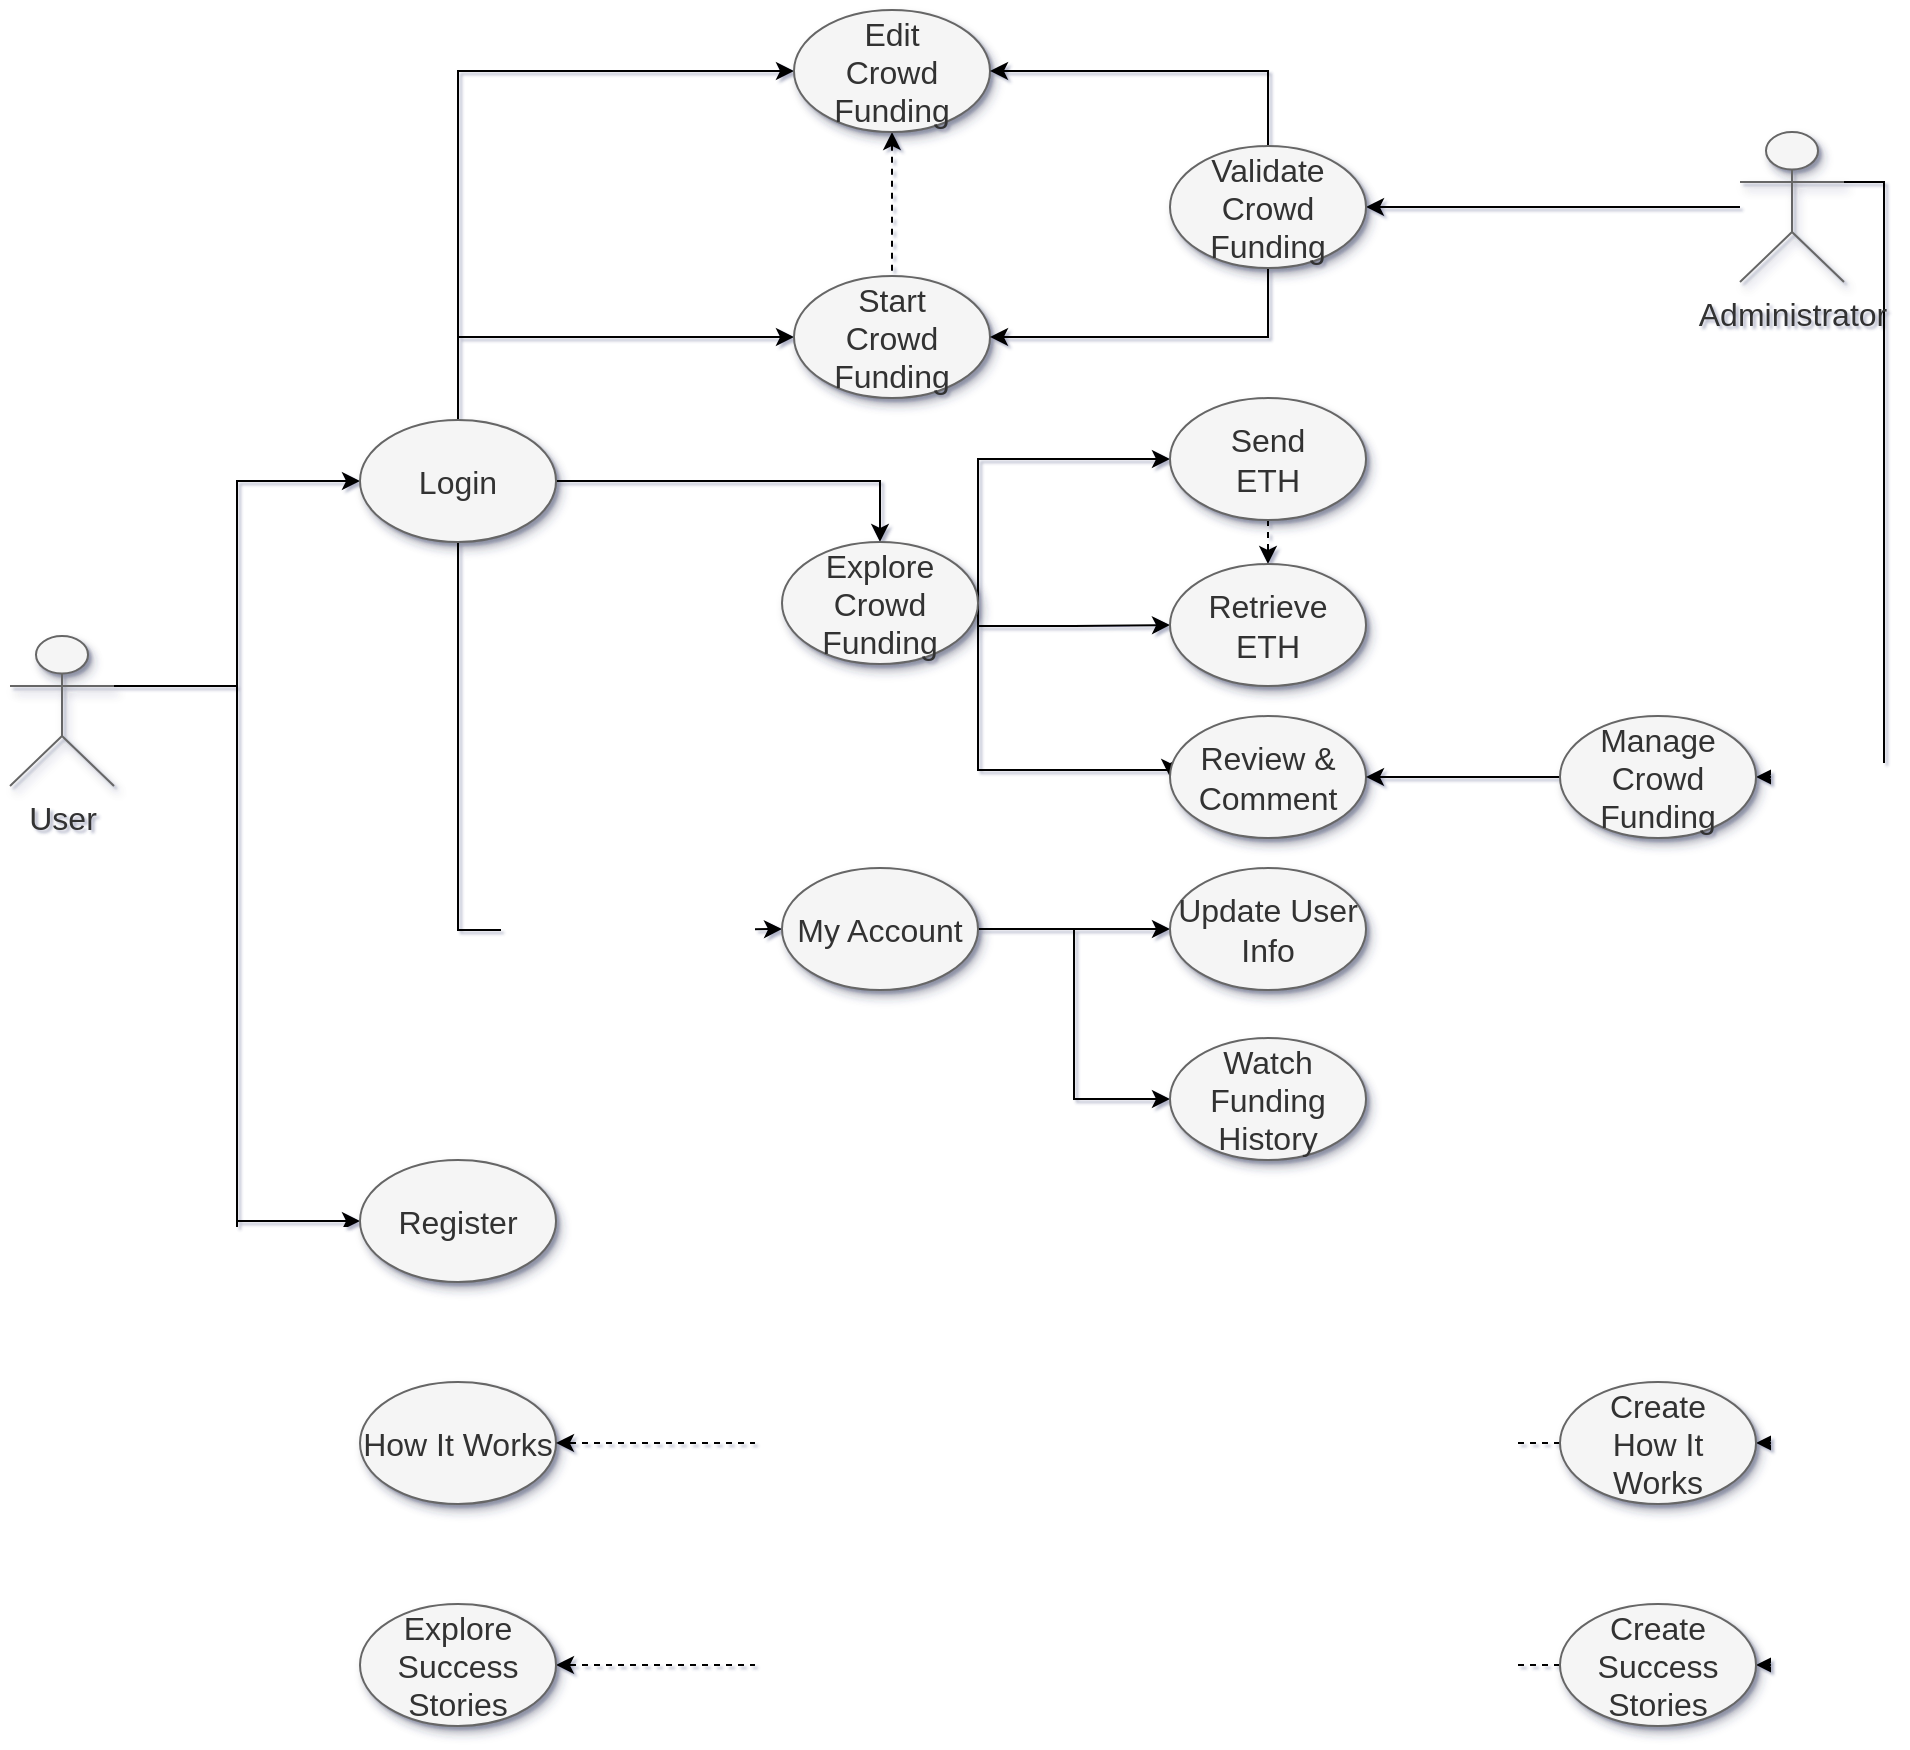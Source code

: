 <mxfile version="13.8.0" type="device"><diagram id="ZfFM8xLAVNNj1XXZY0Ia" name="Page-1"><mxGraphModel dx="1438" dy="948" grid="0" gridSize="10" guides="1" tooltips="1" connect="1" arrows="1" fold="1" page="0" pageScale="1" pageWidth="850" pageHeight="1100" math="0" shadow="1"><root><mxCell id="0"/><mxCell id="1" parent="0"/><mxCell id="OPFod578eXgT8bPSJPrq-62" style="edgeStyle=orthogonalEdgeStyle;rounded=0;orthogonalLoop=1;jettySize=auto;html=1;exitX=1;exitY=0.333;exitDx=0;exitDy=0;exitPerimeter=0;entryX=0;entryY=0.5;entryDx=0;entryDy=0;endArrow=classic;endFill=1;" edge="1" parent="1" source="OPFod578eXgT8bPSJPrq-4" target="OPFod578eXgT8bPSJPrq-6"><mxGeometry relative="1" as="geometry"/></mxCell><mxCell id="OPFod578eXgT8bPSJPrq-63" style="edgeStyle=orthogonalEdgeStyle;rounded=0;orthogonalLoop=1;jettySize=auto;html=1;exitX=1;exitY=0.333;exitDx=0;exitDy=0;exitPerimeter=0;entryX=0;entryY=0.5;entryDx=0;entryDy=0;endArrow=classic;endFill=1;" edge="1" parent="1" source="OPFod578eXgT8bPSJPrq-4" target="OPFod578eXgT8bPSJPrq-7"><mxGeometry relative="1" as="geometry"/></mxCell><mxCell id="OPFod578eXgT8bPSJPrq-64" style="edgeStyle=orthogonalEdgeStyle;rounded=0;orthogonalLoop=1;jettySize=auto;html=1;exitX=1;exitY=0.333;exitDx=0;exitDy=0;exitPerimeter=0;entryX=0;entryY=0.5;entryDx=0;entryDy=0;endArrow=classic;endFill=1;" edge="1" parent="1" source="OPFod578eXgT8bPSJPrq-4" target="OPFod578eXgT8bPSJPrq-60"><mxGeometry relative="1" as="geometry"/></mxCell><mxCell id="OPFod578eXgT8bPSJPrq-76" style="edgeStyle=orthogonalEdgeStyle;rounded=0;orthogonalLoop=1;jettySize=auto;html=1;exitX=1;exitY=0.333;exitDx=0;exitDy=0;exitPerimeter=0;entryX=0;entryY=0.5;entryDx=0;entryDy=0;startArrow=none;startFill=0;endArrow=classic;endFill=1;" edge="1" parent="1" source="OPFod578eXgT8bPSJPrq-4" target="OPFod578eXgT8bPSJPrq-74"><mxGeometry relative="1" as="geometry"/></mxCell><mxCell id="OPFod578eXgT8bPSJPrq-4" value="&lt;font style=&quot;font-size: 16px&quot;&gt;User&lt;/font&gt;" style="shape=umlActor;verticalLabelPosition=bottom;verticalAlign=top;html=1;outlineConnect=0;rounded=1;shadow=1;fillColor=#f5f5f5;strokeColor=#666666;fontColor=#333333;" vertex="1" parent="1"><mxGeometry x="-84" y="169" width="52" height="75" as="geometry"/></mxCell><mxCell id="OPFod578eXgT8bPSJPrq-27" style="edgeStyle=orthogonalEdgeStyle;rounded=0;orthogonalLoop=1;jettySize=auto;html=1;entryX=0.5;entryY=0;entryDx=0;entryDy=0;" edge="1" parent="1" source="OPFod578eXgT8bPSJPrq-6" target="OPFod578eXgT8bPSJPrq-15"><mxGeometry relative="1" as="geometry"/></mxCell><mxCell id="OPFod578eXgT8bPSJPrq-30" style="edgeStyle=orthogonalEdgeStyle;rounded=0;orthogonalLoop=1;jettySize=auto;html=1;entryX=0;entryY=0.5;entryDx=0;entryDy=0;" edge="1" parent="1" source="OPFod578eXgT8bPSJPrq-6" target="OPFod578eXgT8bPSJPrq-29"><mxGeometry relative="1" as="geometry"><Array as="points"><mxPoint x="140" y="316"/><mxPoint x="246" y="316"/></Array></mxGeometry></mxCell><mxCell id="OPFod578eXgT8bPSJPrq-49" style="edgeStyle=orthogonalEdgeStyle;rounded=0;orthogonalLoop=1;jettySize=auto;html=1;exitX=0.5;exitY=0;exitDx=0;exitDy=0;entryX=0;entryY=0.5;entryDx=0;entryDy=0;endArrow=classic;endFill=1;" edge="1" parent="1" source="OPFod578eXgT8bPSJPrq-6" target="OPFod578eXgT8bPSJPrq-40"><mxGeometry relative="1" as="geometry"/></mxCell><mxCell id="OPFod578eXgT8bPSJPrq-51" style="edgeStyle=orthogonalEdgeStyle;rounded=0;orthogonalLoop=1;jettySize=auto;html=1;exitX=0.5;exitY=0;exitDx=0;exitDy=0;entryX=0;entryY=0.5;entryDx=0;entryDy=0;endArrow=classic;endFill=1;" edge="1" parent="1" source="OPFod578eXgT8bPSJPrq-6" target="OPFod578eXgT8bPSJPrq-8"><mxGeometry relative="1" as="geometry"/></mxCell><mxCell id="OPFod578eXgT8bPSJPrq-6" value="&lt;font style=&quot;font-size: 16px&quot;&gt;Login&lt;/font&gt;" style="ellipse;whiteSpace=wrap;html=1;rounded=1;shadow=1;fillColor=#f5f5f5;strokeColor=#666666;fontColor=#333333;" vertex="1" parent="1"><mxGeometry x="91" y="61" width="98" height="61" as="geometry"/></mxCell><mxCell id="OPFod578eXgT8bPSJPrq-7" value="&lt;font style=&quot;font-size: 16px&quot;&gt;Register&lt;/font&gt;" style="ellipse;whiteSpace=wrap;html=1;rounded=1;shadow=1;fillColor=#f5f5f5;strokeColor=#666666;fontColor=#333333;" vertex="1" parent="1"><mxGeometry x="91" y="431" width="98" height="61" as="geometry"/></mxCell><mxCell id="OPFod578eXgT8bPSJPrq-8" value="&lt;span style=&quot;font-size: 16px&quot;&gt;Start&lt;br&gt;Crowd Funding&lt;br&gt;&lt;/span&gt;" style="ellipse;whiteSpace=wrap;html=1;rounded=1;shadow=1;fillColor=#f5f5f5;strokeColor=#666666;fontColor=#333333;" vertex="1" parent="1"><mxGeometry x="308" y="-11" width="98" height="61" as="geometry"/></mxCell><mxCell id="OPFod578eXgT8bPSJPrq-24" style="edgeStyle=orthogonalEdgeStyle;rounded=0;orthogonalLoop=1;jettySize=auto;html=1;entryX=0;entryY=0.5;entryDx=0;entryDy=0;" edge="1" parent="1" source="OPFod578eXgT8bPSJPrq-15" target="OPFod578eXgT8bPSJPrq-22"><mxGeometry relative="1" as="geometry"><Array as="points"><mxPoint x="400" y="81"/></Array></mxGeometry></mxCell><mxCell id="OPFod578eXgT8bPSJPrq-34" style="edgeStyle=orthogonalEdgeStyle;rounded=0;orthogonalLoop=1;jettySize=auto;html=1;exitX=1;exitY=0.5;exitDx=0;exitDy=0;entryX=0;entryY=0.5;entryDx=0;entryDy=0;" edge="1" parent="1" source="OPFod578eXgT8bPSJPrq-15" target="OPFod578eXgT8bPSJPrq-33"><mxGeometry relative="1" as="geometry"><Array as="points"><mxPoint x="400" y="164"/><mxPoint x="448" y="164"/></Array></mxGeometry></mxCell><mxCell id="OPFod578eXgT8bPSJPrq-35" style="edgeStyle=orthogonalEdgeStyle;rounded=0;orthogonalLoop=1;jettySize=auto;html=1;exitX=1;exitY=0.5;exitDx=0;exitDy=0;entryX=0;entryY=0.5;entryDx=0;entryDy=0;" edge="1" parent="1" source="OPFod578eXgT8bPSJPrq-15" target="OPFod578eXgT8bPSJPrq-23"><mxGeometry relative="1" as="geometry"><Array as="points"><mxPoint x="400" y="236"/></Array></mxGeometry></mxCell><mxCell id="OPFod578eXgT8bPSJPrq-15" value="&lt;span style=&quot;font-size: 16px&quot;&gt;Explore Crowd&lt;br&gt;&lt;/span&gt;&lt;span style=&quot;font-size: 16px&quot;&gt;Funding&lt;/span&gt;" style="ellipse;whiteSpace=wrap;html=1;rounded=1;shadow=1;fillColor=#f5f5f5;strokeColor=#666666;fontColor=#333333;" vertex="1" parent="1"><mxGeometry x="302" y="122" width="98" height="61" as="geometry"/></mxCell><mxCell id="OPFod578eXgT8bPSJPrq-52" style="edgeStyle=orthogonalEdgeStyle;rounded=0;orthogonalLoop=1;jettySize=auto;html=1;endArrow=classic;endFill=1;" edge="1" parent="1" source="OPFod578eXgT8bPSJPrq-19" target="OPFod578eXgT8bPSJPrq-45"><mxGeometry relative="1" as="geometry"/></mxCell><mxCell id="OPFod578eXgT8bPSJPrq-77" style="edgeStyle=orthogonalEdgeStyle;rounded=0;orthogonalLoop=1;jettySize=auto;html=1;exitX=1;exitY=0.333;exitDx=0;exitDy=0;exitPerimeter=0;entryX=1;entryY=0.5;entryDx=0;entryDy=0;startArrow=none;startFill=0;endArrow=classic;endFill=1;" edge="1" parent="1" source="OPFod578eXgT8bPSJPrq-19" target="OPFod578eXgT8bPSJPrq-73"><mxGeometry relative="1" as="geometry"/></mxCell><mxCell id="OPFod578eXgT8bPSJPrq-80" style="edgeStyle=orthogonalEdgeStyle;rounded=0;orthogonalLoop=1;jettySize=auto;html=1;exitX=1;exitY=0.333;exitDx=0;exitDy=0;exitPerimeter=0;entryX=1;entryY=0.5;entryDx=0;entryDy=0;startArrow=none;startFill=0;endArrow=classic;endFill=1;" edge="1" parent="1" source="OPFod578eXgT8bPSJPrq-19" target="OPFod578eXgT8bPSJPrq-79"><mxGeometry relative="1" as="geometry"/></mxCell><mxCell id="OPFod578eXgT8bPSJPrq-82" style="edgeStyle=orthogonalEdgeStyle;rounded=0;orthogonalLoop=1;jettySize=auto;html=1;exitX=1;exitY=0.333;exitDx=0;exitDy=0;exitPerimeter=0;entryX=1;entryY=0.5;entryDx=0;entryDy=0;startArrow=none;startFill=0;endArrow=classic;endFill=1;" edge="1" parent="1" source="OPFod578eXgT8bPSJPrq-19" target="OPFod578eXgT8bPSJPrq-67"><mxGeometry relative="1" as="geometry"/></mxCell><mxCell id="OPFod578eXgT8bPSJPrq-19" value="&lt;span style=&quot;font-size: 16px&quot;&gt;Administrator&lt;/span&gt;" style="shape=umlActor;verticalLabelPosition=bottom;verticalAlign=top;html=1;outlineConnect=0;rounded=1;shadow=1;fillColor=#f5f5f5;strokeColor=#666666;fontColor=#333333;" vertex="1" parent="1"><mxGeometry x="781" y="-83" width="52" height="75" as="geometry"/></mxCell><mxCell id="OPFod578eXgT8bPSJPrq-84" style="edgeStyle=orthogonalEdgeStyle;rounded=0;orthogonalLoop=1;jettySize=auto;html=1;exitX=0.5;exitY=1;exitDx=0;exitDy=0;entryX=0.5;entryY=0;entryDx=0;entryDy=0;startArrow=none;startFill=0;endArrow=classic;endFill=1;dashed=1;" edge="1" parent="1" source="OPFod578eXgT8bPSJPrq-22" target="OPFod578eXgT8bPSJPrq-33"><mxGeometry relative="1" as="geometry"/></mxCell><mxCell id="OPFod578eXgT8bPSJPrq-22" value="&lt;span style=&quot;font-size: 16px&quot;&gt;Send&lt;br&gt;ETH&lt;br&gt;&lt;/span&gt;" style="ellipse;whiteSpace=wrap;html=1;rounded=1;shadow=1;fillColor=#f5f5f5;strokeColor=#666666;fontColor=#333333;" vertex="1" parent="1"><mxGeometry x="496" y="50" width="98" height="61" as="geometry"/></mxCell><mxCell id="OPFod578eXgT8bPSJPrq-23" value="&lt;span style=&quot;font-size: 16px&quot;&gt;Review &amp;amp; Comment&lt;/span&gt;" style="ellipse;whiteSpace=wrap;html=1;rounded=1;shadow=1;fillColor=#f5f5f5;strokeColor=#666666;fontColor=#333333;" vertex="1" parent="1"><mxGeometry x="496" y="209" width="98" height="61" as="geometry"/></mxCell><mxCell id="OPFod578eXgT8bPSJPrq-43" style="edgeStyle=orthogonalEdgeStyle;rounded=0;orthogonalLoop=1;jettySize=auto;html=1;exitX=1;exitY=0.5;exitDx=0;exitDy=0;endArrow=classic;endFill=1;" edge="1" parent="1" source="OPFod578eXgT8bPSJPrq-29" target="OPFod578eXgT8bPSJPrq-39"><mxGeometry relative="1" as="geometry"/></mxCell><mxCell id="OPFod578eXgT8bPSJPrq-66" style="edgeStyle=orthogonalEdgeStyle;rounded=0;orthogonalLoop=1;jettySize=auto;html=1;exitX=1;exitY=0.5;exitDx=0;exitDy=0;entryX=0;entryY=0.5;entryDx=0;entryDy=0;endArrow=classic;endFill=1;" edge="1" parent="1" source="OPFod578eXgT8bPSJPrq-29" target="OPFod578eXgT8bPSJPrq-42"><mxGeometry relative="1" as="geometry"/></mxCell><mxCell id="OPFod578eXgT8bPSJPrq-29" value="&lt;span style=&quot;font-size: 16px&quot;&gt;My Account&lt;/span&gt;" style="ellipse;whiteSpace=wrap;html=1;rounded=1;shadow=1;fillColor=#f5f5f5;strokeColor=#666666;fontColor=#333333;" vertex="1" parent="1"><mxGeometry x="302" y="285" width="98" height="61" as="geometry"/></mxCell><mxCell id="OPFod578eXgT8bPSJPrq-33" value="&lt;span style=&quot;font-size: 16px&quot;&gt;Retrieve ETH&lt;br&gt;&lt;/span&gt;" style="ellipse;whiteSpace=wrap;html=1;rounded=1;shadow=1;fillColor=#f5f5f5;strokeColor=#666666;fontColor=#333333;" vertex="1" parent="1"><mxGeometry x="496" y="133" width="98" height="61" as="geometry"/></mxCell><mxCell id="OPFod578eXgT8bPSJPrq-39" value="&lt;span style=&quot;font-size: 16px&quot;&gt;Update User Info&lt;/span&gt;" style="ellipse;whiteSpace=wrap;html=1;rounded=1;shadow=1;fillColor=#f5f5f5;strokeColor=#666666;fontColor=#333333;" vertex="1" parent="1"><mxGeometry x="496" y="285" width="98" height="61" as="geometry"/></mxCell><mxCell id="OPFod578eXgT8bPSJPrq-72" style="edgeStyle=orthogonalEdgeStyle;rounded=0;orthogonalLoop=1;jettySize=auto;html=1;endArrow=none;endFill=0;dashed=1;startArrow=classic;startFill=1;" edge="1" parent="1" source="OPFod578eXgT8bPSJPrq-40" target="OPFod578eXgT8bPSJPrq-8"><mxGeometry relative="1" as="geometry"/></mxCell><mxCell id="OPFod578eXgT8bPSJPrq-40" value="&lt;span style=&quot;font-size: 16px&quot;&gt;Edit&lt;br&gt;Crowd Funding&lt;br&gt;&lt;/span&gt;" style="ellipse;whiteSpace=wrap;html=1;rounded=1;shadow=1;fillColor=#f5f5f5;strokeColor=#666666;fontColor=#333333;" vertex="1" parent="1"><mxGeometry x="308" y="-144" width="98" height="61" as="geometry"/></mxCell><mxCell id="OPFod578eXgT8bPSJPrq-42" value="&lt;span style=&quot;font-size: 16px&quot;&gt;Watch Funding History&lt;/span&gt;" style="ellipse;whiteSpace=wrap;html=1;rounded=1;shadow=1;fillColor=#f5f5f5;strokeColor=#666666;fontColor=#333333;" vertex="1" parent="1"><mxGeometry x="496" y="370" width="98" height="61" as="geometry"/></mxCell><mxCell id="OPFod578eXgT8bPSJPrq-54" style="edgeStyle=orthogonalEdgeStyle;rounded=0;orthogonalLoop=1;jettySize=auto;html=1;exitX=0.5;exitY=0;exitDx=0;exitDy=0;entryX=1;entryY=0.5;entryDx=0;entryDy=0;endArrow=classic;endFill=1;" edge="1" parent="1" source="OPFod578eXgT8bPSJPrq-45" target="OPFod578eXgT8bPSJPrq-40"><mxGeometry relative="1" as="geometry"/></mxCell><mxCell id="OPFod578eXgT8bPSJPrq-59" style="edgeStyle=orthogonalEdgeStyle;rounded=0;orthogonalLoop=1;jettySize=auto;html=1;exitX=0.5;exitY=1;exitDx=0;exitDy=0;entryX=1;entryY=0.5;entryDx=0;entryDy=0;endArrow=classic;endFill=1;" edge="1" parent="1" source="OPFod578eXgT8bPSJPrq-45" target="OPFod578eXgT8bPSJPrq-8"><mxGeometry relative="1" as="geometry"/></mxCell><mxCell id="OPFod578eXgT8bPSJPrq-45" value="&lt;span style=&quot;font-size: 16px&quot;&gt;Validate Crowd Funding&lt;br&gt;&lt;/span&gt;" style="ellipse;whiteSpace=wrap;html=1;rounded=1;shadow=1;fillColor=#f5f5f5;strokeColor=#666666;fontColor=#333333;" vertex="1" parent="1"><mxGeometry x="496" y="-76" width="98" height="61" as="geometry"/></mxCell><mxCell id="OPFod578eXgT8bPSJPrq-60" value="&lt;font style=&quot;font-size: 16px&quot;&gt;How It Works&lt;/font&gt;" style="ellipse;whiteSpace=wrap;html=1;rounded=1;shadow=1;fillColor=#f5f5f5;strokeColor=#666666;fontColor=#333333;" vertex="1" parent="1"><mxGeometry x="91" y="542" width="98" height="61" as="geometry"/></mxCell><mxCell id="OPFod578eXgT8bPSJPrq-83" style="edgeStyle=orthogonalEdgeStyle;rounded=0;orthogonalLoop=1;jettySize=auto;html=1;entryX=1;entryY=0.5;entryDx=0;entryDy=0;startArrow=none;startFill=0;endArrow=classic;endFill=1;" edge="1" parent="1" source="OPFod578eXgT8bPSJPrq-67" target="OPFod578eXgT8bPSJPrq-23"><mxGeometry relative="1" as="geometry"/></mxCell><mxCell id="OPFod578eXgT8bPSJPrq-67" value="&lt;span style=&quot;font-size: 16px&quot;&gt;Manage&lt;br&gt;Crowd Funding&lt;br&gt;&lt;/span&gt;" style="ellipse;whiteSpace=wrap;html=1;rounded=1;shadow=1;fillColor=#f5f5f5;strokeColor=#666666;fontColor=#333333;" vertex="1" parent="1"><mxGeometry x="691" y="209" width="98" height="61" as="geometry"/></mxCell><mxCell id="OPFod578eXgT8bPSJPrq-78" style="edgeStyle=orthogonalEdgeStyle;rounded=0;orthogonalLoop=1;jettySize=auto;html=1;entryX=1;entryY=0.5;entryDx=0;entryDy=0;startArrow=none;startFill=0;endArrow=classic;endFill=1;dashed=1;" edge="1" parent="1" source="OPFod578eXgT8bPSJPrq-73" target="OPFod578eXgT8bPSJPrq-74"><mxGeometry relative="1" as="geometry"/></mxCell><mxCell id="OPFod578eXgT8bPSJPrq-73" value="&lt;span style=&quot;font-size: 16px&quot;&gt;Create&lt;br&gt;Success&lt;br&gt;Stories&lt;br&gt;&lt;/span&gt;" style="ellipse;whiteSpace=wrap;html=1;rounded=1;shadow=1;fillColor=#f5f5f5;strokeColor=#666666;fontColor=#333333;" vertex="1" parent="1"><mxGeometry x="691" y="653" width="98" height="61" as="geometry"/></mxCell><mxCell id="OPFod578eXgT8bPSJPrq-74" value="&lt;font style=&quot;font-size: 16px&quot;&gt;Explore&lt;br&gt;Success Stories&lt;/font&gt;" style="ellipse;whiteSpace=wrap;html=1;rounded=1;shadow=1;fillColor=#f5f5f5;strokeColor=#666666;fontColor=#333333;" vertex="1" parent="1"><mxGeometry x="91" y="653" width="98" height="61" as="geometry"/></mxCell><mxCell id="OPFod578eXgT8bPSJPrq-85" style="edgeStyle=orthogonalEdgeStyle;rounded=0;orthogonalLoop=1;jettySize=auto;html=1;exitX=0;exitY=0.5;exitDx=0;exitDy=0;dashed=1;startArrow=none;startFill=0;endArrow=classic;endFill=1;" edge="1" parent="1" source="OPFod578eXgT8bPSJPrq-79" target="OPFod578eXgT8bPSJPrq-60"><mxGeometry relative="1" as="geometry"/></mxCell><mxCell id="OPFod578eXgT8bPSJPrq-79" value="&lt;span style=&quot;font-size: 16px&quot;&gt;Create&lt;br&gt;How It&lt;br&gt;Works&lt;br&gt;&lt;/span&gt;" style="ellipse;whiteSpace=wrap;html=1;rounded=1;shadow=1;fillColor=#f5f5f5;strokeColor=#666666;fontColor=#333333;" vertex="1" parent="1"><mxGeometry x="691" y="542" width="98" height="61" as="geometry"/></mxCell></root></mxGraphModel></diagram></mxfile>
